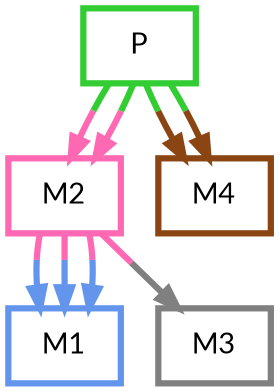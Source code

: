 digraph  {
dpi=600;size=3.5;
P [color="#32cd32", fillcolor=white, fontname=Lato, penwidth="3.0", shape=box];
M1 [color="#6495ed", fillcolor=white, fontname=Lato, penwidth="3.0", shape=box];
M2 [color="#ff69b4", fillcolor=white, fontname=Lato, penwidth="3.0", shape=box];
M3 [color="#808080", fillcolor=white, fontname=Lato, penwidth="3.0", shape=box];
M4 [color="#8b4513", fillcolor=white, fontname=Lato, penwidth="3.0", shape=box];
P -> M2  [color="#32cd32;0.5:#ff69b4", key=0, penwidth=3];
P -> M2  [color="#32cd32;0.5:#ff69b4", key=1, penwidth=3];
P -> M4  [color="#32cd32;0.5:#8b4513", key=0, penwidth=3];
P -> M4  [color="#32cd32;0.5:#8b4513", key=1, penwidth=3];
M2 -> M1  [color="#ff69b4;0.5:#6495ed", key=0, penwidth=3];
M2 -> M1  [color="#ff69b4;0.5:#6495ed", key=1, penwidth=3];
M2 -> M1  [color="#ff69b4;0.5:#6495ed", key=2, penwidth=3];
M2 -> M3  [color="#ff69b4;0.5:#808080", key=0, penwidth=3];
}
